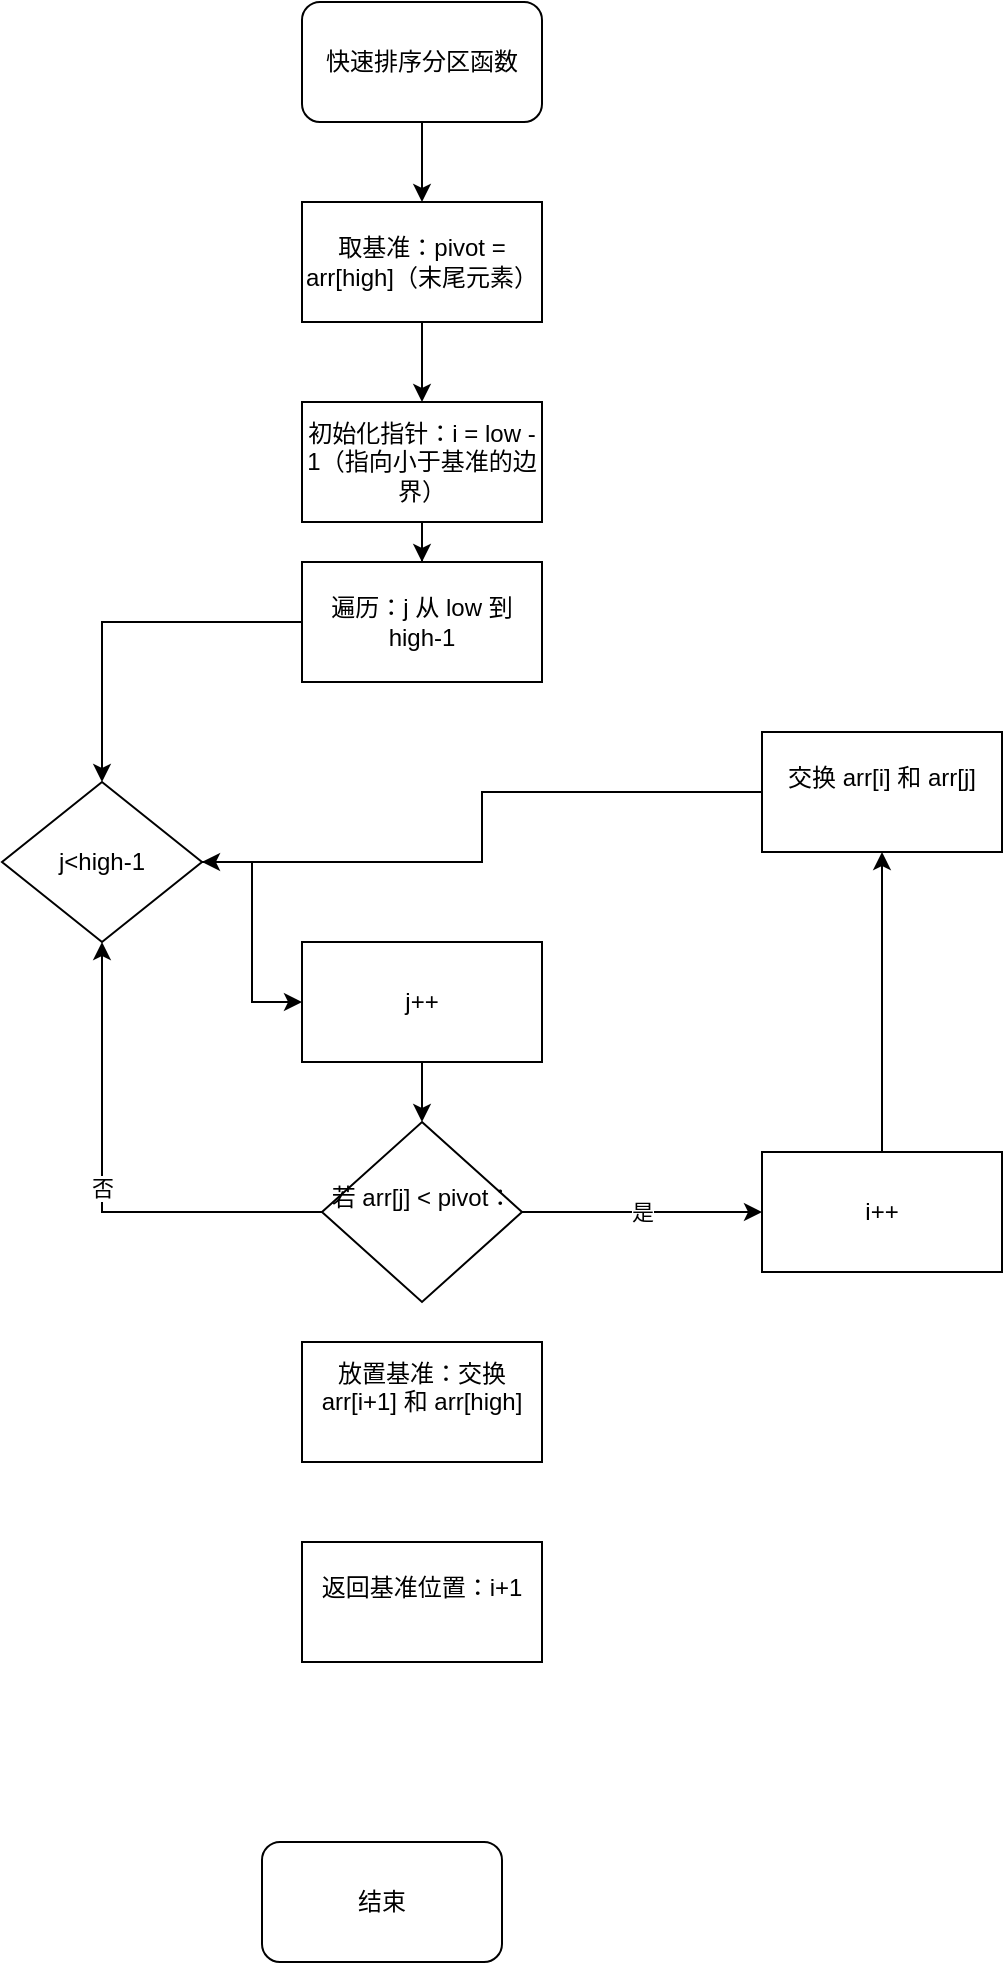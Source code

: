 <mxfile version="27.1.6">
  <diagram name="第 1 页" id="9FZXlEeBihHoycSD54DJ">
    <mxGraphModel dx="1213" dy="748" grid="1" gridSize="10" guides="1" tooltips="1" connect="1" arrows="1" fold="1" page="1" pageScale="1" pageWidth="827" pageHeight="1169" math="0" shadow="0">
      <root>
        <mxCell id="0" />
        <mxCell id="1" parent="0" />
        <mxCell id="ACVJJOU9VVc3fVMEyaHN-15" value="" style="edgeStyle=orthogonalEdgeStyle;rounded=0;orthogonalLoop=1;jettySize=auto;html=1;" edge="1" parent="1" source="ACVJJOU9VVc3fVMEyaHN-1" target="ACVJJOU9VVc3fVMEyaHN-3">
          <mxGeometry relative="1" as="geometry" />
        </mxCell>
        <mxCell id="ACVJJOU9VVc3fVMEyaHN-1" value="快速排序分区函数" style="rounded=1;whiteSpace=wrap;html=1;" vertex="1" parent="1">
          <mxGeometry x="250" y="40" width="120" height="60" as="geometry" />
        </mxCell>
        <mxCell id="ACVJJOU9VVc3fVMEyaHN-2" value="结束" style="rounded=1;whiteSpace=wrap;html=1;" vertex="1" parent="1">
          <mxGeometry x="230" y="960" width="120" height="60" as="geometry" />
        </mxCell>
        <mxCell id="ACVJJOU9VVc3fVMEyaHN-17" value="" style="edgeStyle=orthogonalEdgeStyle;rounded=0;orthogonalLoop=1;jettySize=auto;html=1;" edge="1" parent="1" source="ACVJJOU9VVc3fVMEyaHN-3" target="ACVJJOU9VVc3fVMEyaHN-6">
          <mxGeometry relative="1" as="geometry" />
        </mxCell>
        <mxCell id="ACVJJOU9VVc3fVMEyaHN-3" value="​取基准​：pivot = arr[high]（末尾元素）" style="rounded=0;whiteSpace=wrap;html=1;" vertex="1" parent="1">
          <mxGeometry x="250" y="140" width="120" height="60" as="geometry" />
        </mxCell>
        <mxCell id="ACVJJOU9VVc3fVMEyaHN-19" value="" style="edgeStyle=orthogonalEdgeStyle;rounded=0;orthogonalLoop=1;jettySize=auto;html=1;" edge="1" parent="1" source="ACVJJOU9VVc3fVMEyaHN-6" target="ACVJJOU9VVc3fVMEyaHN-7">
          <mxGeometry relative="1" as="geometry" />
        </mxCell>
        <mxCell id="ACVJJOU9VVc3fVMEyaHN-6" value="初始化指针​：i = low - 1（指向小于基准的边界）" style="rounded=0;whiteSpace=wrap;html=1;" vertex="1" parent="1">
          <mxGeometry x="250" y="240" width="120" height="60" as="geometry" />
        </mxCell>
        <mxCell id="ACVJJOU9VVc3fVMEyaHN-26" value="" style="edgeStyle=orthogonalEdgeStyle;rounded=0;orthogonalLoop=1;jettySize=auto;html=1;" edge="1" parent="1" source="ACVJJOU9VVc3fVMEyaHN-7" target="ACVJJOU9VVc3fVMEyaHN-20">
          <mxGeometry relative="1" as="geometry" />
        </mxCell>
        <mxCell id="ACVJJOU9VVc3fVMEyaHN-7" value="遍历​：j 从 low 到 high-1" style="rounded=0;whiteSpace=wrap;html=1;" vertex="1" parent="1">
          <mxGeometry x="250" y="320" width="120" height="60" as="geometry" />
        </mxCell>
        <mxCell id="ACVJJOU9VVc3fVMEyaHN-13" value="是" style="edgeStyle=orthogonalEdgeStyle;rounded=0;orthogonalLoop=1;jettySize=auto;html=1;" edge="1" parent="1" source="ACVJJOU9VVc3fVMEyaHN-8" target="ACVJJOU9VVc3fVMEyaHN-9">
          <mxGeometry relative="1" as="geometry" />
        </mxCell>
        <mxCell id="ACVJJOU9VVc3fVMEyaHN-27" value="否" style="edgeStyle=orthogonalEdgeStyle;rounded=0;orthogonalLoop=1;jettySize=auto;html=1;" edge="1" parent="1" source="ACVJJOU9VVc3fVMEyaHN-8" target="ACVJJOU9VVc3fVMEyaHN-20">
          <mxGeometry relative="1" as="geometry" />
        </mxCell>
        <mxCell id="ACVJJOU9VVc3fVMEyaHN-8" value="&#xa;若 arr[j] &amp;lt; pivot：&#xa;&#xa;" style="rhombus;whiteSpace=wrap;html=1;" vertex="1" parent="1">
          <mxGeometry x="260" y="600" width="100" height="90" as="geometry" />
        </mxCell>
        <mxCell id="ACVJJOU9VVc3fVMEyaHN-14" value="" style="edgeStyle=orthogonalEdgeStyle;rounded=0;orthogonalLoop=1;jettySize=auto;html=1;" edge="1" parent="1" source="ACVJJOU9VVc3fVMEyaHN-9" target="ACVJJOU9VVc3fVMEyaHN-10">
          <mxGeometry relative="1" as="geometry" />
        </mxCell>
        <mxCell id="ACVJJOU9VVc3fVMEyaHN-9" value="i++" style="rounded=0;whiteSpace=wrap;html=1;" vertex="1" parent="1">
          <mxGeometry x="480" y="615" width="120" height="60" as="geometry" />
        </mxCell>
        <mxCell id="ACVJJOU9VVc3fVMEyaHN-22" value="" style="edgeStyle=orthogonalEdgeStyle;rounded=0;orthogonalLoop=1;jettySize=auto;html=1;" edge="1" parent="1" source="ACVJJOU9VVc3fVMEyaHN-10" target="ACVJJOU9VVc3fVMEyaHN-20">
          <mxGeometry relative="1" as="geometry" />
        </mxCell>
        <mxCell id="ACVJJOU9VVc3fVMEyaHN-10" value="&#xa;​交换​ arr[i] 和 arr[j]&#xa;&#xa;" style="rounded=0;whiteSpace=wrap;html=1;" vertex="1" parent="1">
          <mxGeometry x="480" y="405" width="120" height="60" as="geometry" />
        </mxCell>
        <mxCell id="ACVJJOU9VVc3fVMEyaHN-11" value="&#xa;​放置基准​：交换 arr[i+1] 和 arr[high]&#xa;&#xa;" style="rounded=0;whiteSpace=wrap;html=1;" vertex="1" parent="1">
          <mxGeometry x="250" y="710" width="120" height="60" as="geometry" />
        </mxCell>
        <mxCell id="ACVJJOU9VVc3fVMEyaHN-12" value="&#xa;​返回基准位置：i+1&#xa;&#xa;" style="rounded=0;whiteSpace=wrap;html=1;" vertex="1" parent="1">
          <mxGeometry x="250" y="810" width="120" height="60" as="geometry" />
        </mxCell>
        <mxCell id="ACVJJOU9VVc3fVMEyaHN-24" value="" style="edgeStyle=orthogonalEdgeStyle;rounded=0;orthogonalLoop=1;jettySize=auto;html=1;" edge="1" parent="1" source="ACVJJOU9VVc3fVMEyaHN-20" target="ACVJJOU9VVc3fVMEyaHN-23">
          <mxGeometry relative="1" as="geometry" />
        </mxCell>
        <mxCell id="ACVJJOU9VVc3fVMEyaHN-20" value="j&amp;lt;high-1" style="rhombus;whiteSpace=wrap;html=1;" vertex="1" parent="1">
          <mxGeometry x="100" y="430" width="100" height="80" as="geometry" />
        </mxCell>
        <mxCell id="ACVJJOU9VVc3fVMEyaHN-25" value="" style="edgeStyle=orthogonalEdgeStyle;rounded=0;orthogonalLoop=1;jettySize=auto;html=1;" edge="1" parent="1" source="ACVJJOU9VVc3fVMEyaHN-23" target="ACVJJOU9VVc3fVMEyaHN-8">
          <mxGeometry relative="1" as="geometry" />
        </mxCell>
        <mxCell id="ACVJJOU9VVc3fVMEyaHN-23" value="j++" style="rounded=0;whiteSpace=wrap;html=1;" vertex="1" parent="1">
          <mxGeometry x="250" y="510" width="120" height="60" as="geometry" />
        </mxCell>
      </root>
    </mxGraphModel>
  </diagram>
</mxfile>
